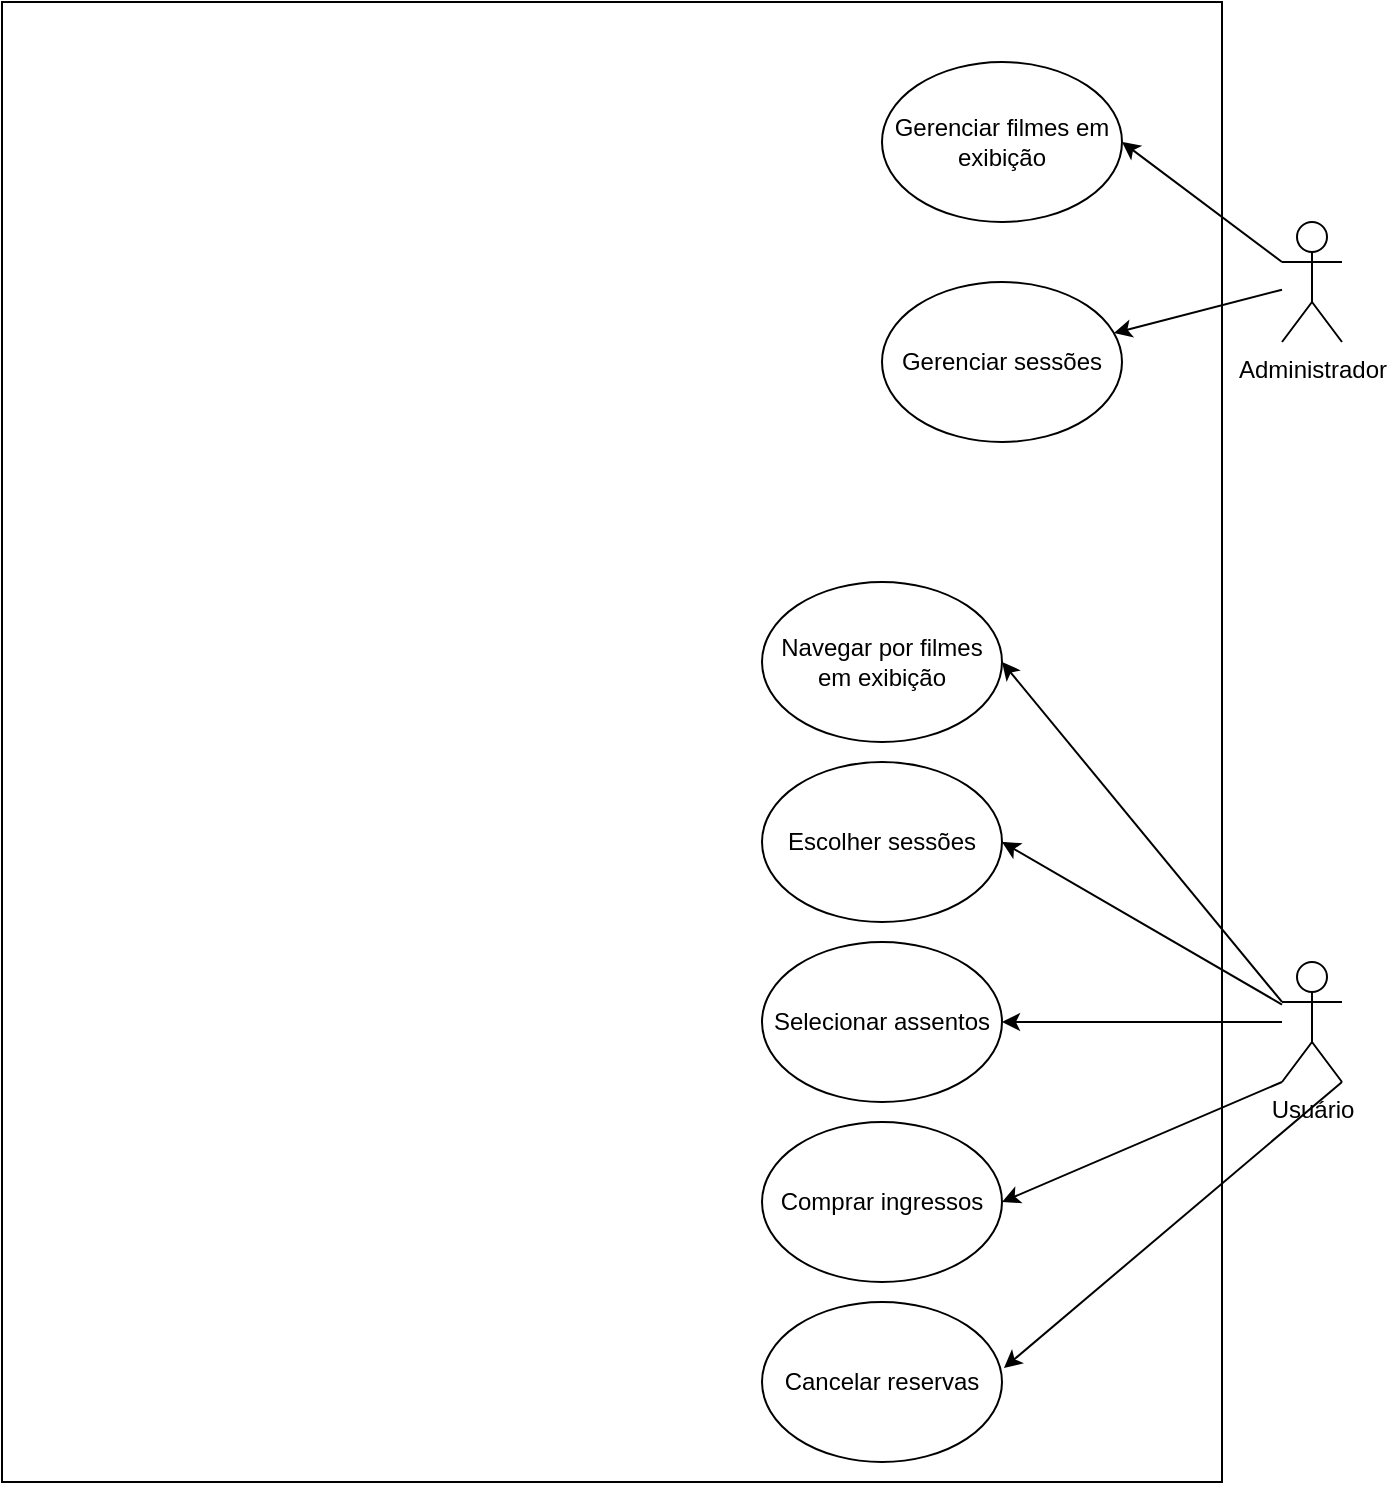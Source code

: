 <mxfile version="13.9.9" type="device"><diagram id="UsHHltHtPvAt-OWdRsKo" name="Página-1"><mxGraphModel dx="1086" dy="806" grid="1" gridSize="10" guides="1" tooltips="1" connect="1" arrows="1" fold="1" page="1" pageScale="1" pageWidth="827" pageHeight="1169" math="0" shadow="0"><root><mxCell id="0"/><mxCell id="1" parent="0"/><mxCell id="yDwOJ9jLjOrzRcQ1swbX-2" value="" style="rounded=0;whiteSpace=wrap;html=1;" vertex="1" parent="1"><mxGeometry x="90" y="90" width="610" height="740" as="geometry"/></mxCell><mxCell id="yDwOJ9jLjOrzRcQ1swbX-14" value="Usuário" style="shape=umlActor;verticalLabelPosition=bottom;verticalAlign=top;html=1;outlineConnect=0;" vertex="1" parent="1"><mxGeometry x="730" y="570" width="30" height="60" as="geometry"/></mxCell><mxCell id="yDwOJ9jLjOrzRcQ1swbX-15" value="Navegar por filmes em exibição" style="ellipse;whiteSpace=wrap;html=1;" vertex="1" parent="1"><mxGeometry x="470" y="380" width="120" height="80" as="geometry"/></mxCell><mxCell id="yDwOJ9jLjOrzRcQ1swbX-16" value="Escolher sessões" style="ellipse;whiteSpace=wrap;html=1;" vertex="1" parent="1"><mxGeometry x="470" y="470" width="120" height="80" as="geometry"/></mxCell><mxCell id="yDwOJ9jLjOrzRcQ1swbX-17" value="Selecionar assentos" style="ellipse;whiteSpace=wrap;html=1;" vertex="1" parent="1"><mxGeometry x="470" y="560" width="120" height="80" as="geometry"/></mxCell><mxCell id="yDwOJ9jLjOrzRcQ1swbX-18" value="Cancelar reservas" style="ellipse;whiteSpace=wrap;html=1;" vertex="1" parent="1"><mxGeometry x="470" y="740" width="120" height="80" as="geometry"/></mxCell><mxCell id="yDwOJ9jLjOrzRcQ1swbX-19" value="Comprar ingressos" style="ellipse;whiteSpace=wrap;html=1;" vertex="1" parent="1"><mxGeometry x="470" y="650" width="120" height="80" as="geometry"/></mxCell><mxCell id="yDwOJ9jLjOrzRcQ1swbX-20" value="" style="endArrow=classic;html=1;entryX=1.008;entryY=0.413;entryDx=0;entryDy=0;entryPerimeter=0;exitX=1;exitY=1;exitDx=0;exitDy=0;exitPerimeter=0;" edge="1" parent="1" source="yDwOJ9jLjOrzRcQ1swbX-14" target="yDwOJ9jLjOrzRcQ1swbX-18"><mxGeometry width="50" height="50" relative="1" as="geometry"><mxPoint x="750" y="660" as="sourcePoint"/><mxPoint x="440" y="580" as="targetPoint"/></mxGeometry></mxCell><mxCell id="yDwOJ9jLjOrzRcQ1swbX-21" value="" style="endArrow=classic;html=1;exitX=0;exitY=1;exitDx=0;exitDy=0;exitPerimeter=0;entryX=1;entryY=0.5;entryDx=0;entryDy=0;" edge="1" parent="1" source="yDwOJ9jLjOrzRcQ1swbX-14" target="yDwOJ9jLjOrzRcQ1swbX-19"><mxGeometry width="50" height="50" relative="1" as="geometry"><mxPoint x="390" y="630" as="sourcePoint"/><mxPoint x="440" y="580" as="targetPoint"/></mxGeometry></mxCell><mxCell id="yDwOJ9jLjOrzRcQ1swbX-22" value="" style="endArrow=classic;html=1;entryX=1;entryY=0.5;entryDx=0;entryDy=0;" edge="1" parent="1" source="yDwOJ9jLjOrzRcQ1swbX-14" target="yDwOJ9jLjOrzRcQ1swbX-17"><mxGeometry width="50" height="50" relative="1" as="geometry"><mxPoint x="390" y="630" as="sourcePoint"/><mxPoint x="440" y="580" as="targetPoint"/></mxGeometry></mxCell><mxCell id="yDwOJ9jLjOrzRcQ1swbX-23" value="" style="endArrow=classic;html=1;entryX=1;entryY=0.5;entryDx=0;entryDy=0;" edge="1" parent="1" source="yDwOJ9jLjOrzRcQ1swbX-14" target="yDwOJ9jLjOrzRcQ1swbX-16"><mxGeometry width="50" height="50" relative="1" as="geometry"><mxPoint x="390" y="630" as="sourcePoint"/><mxPoint x="440" y="580" as="targetPoint"/></mxGeometry></mxCell><mxCell id="yDwOJ9jLjOrzRcQ1swbX-24" value="" style="endArrow=classic;html=1;exitX=0;exitY=0.333;exitDx=0;exitDy=0;exitPerimeter=0;entryX=1;entryY=0.5;entryDx=0;entryDy=0;" edge="1" parent="1" source="yDwOJ9jLjOrzRcQ1swbX-14" target="yDwOJ9jLjOrzRcQ1swbX-15"><mxGeometry width="50" height="50" relative="1" as="geometry"><mxPoint x="390" y="630" as="sourcePoint"/><mxPoint x="440" y="580" as="targetPoint"/></mxGeometry></mxCell><mxCell id="yDwOJ9jLjOrzRcQ1swbX-25" value="Administrador" style="shape=umlActor;verticalLabelPosition=bottom;verticalAlign=top;html=1;outlineConnect=0;" vertex="1" parent="1"><mxGeometry x="730" y="200" width="30" height="60" as="geometry"/></mxCell><mxCell id="yDwOJ9jLjOrzRcQ1swbX-26" value="" style="endArrow=classic;html=1;exitX=0;exitY=0.333;exitDx=0;exitDy=0;exitPerimeter=0;entryX=1;entryY=0.5;entryDx=0;entryDy=0;" edge="1" parent="1" source="yDwOJ9jLjOrzRcQ1swbX-25" target="yDwOJ9jLjOrzRcQ1swbX-29"><mxGeometry width="50" height="50" relative="1" as="geometry"><mxPoint x="390" y="320" as="sourcePoint"/><mxPoint x="440" y="270" as="targetPoint"/></mxGeometry></mxCell><mxCell id="yDwOJ9jLjOrzRcQ1swbX-27" value="" style="endArrow=classic;html=1;" edge="1" parent="1" source="yDwOJ9jLjOrzRcQ1swbX-25" target="yDwOJ9jLjOrzRcQ1swbX-28"><mxGeometry width="50" height="50" relative="1" as="geometry"><mxPoint x="390" y="320" as="sourcePoint"/><mxPoint x="440" y="270" as="targetPoint"/></mxGeometry></mxCell><mxCell id="yDwOJ9jLjOrzRcQ1swbX-28" value="Gerenciar sessões" style="ellipse;whiteSpace=wrap;html=1;" vertex="1" parent="1"><mxGeometry x="530" y="230" width="120" height="80" as="geometry"/></mxCell><mxCell id="yDwOJ9jLjOrzRcQ1swbX-29" value="Gerenciar filmes em exibição" style="ellipse;whiteSpace=wrap;html=1;" vertex="1" parent="1"><mxGeometry x="530" y="120" width="120" height="80" as="geometry"/></mxCell></root></mxGraphModel></diagram></mxfile>